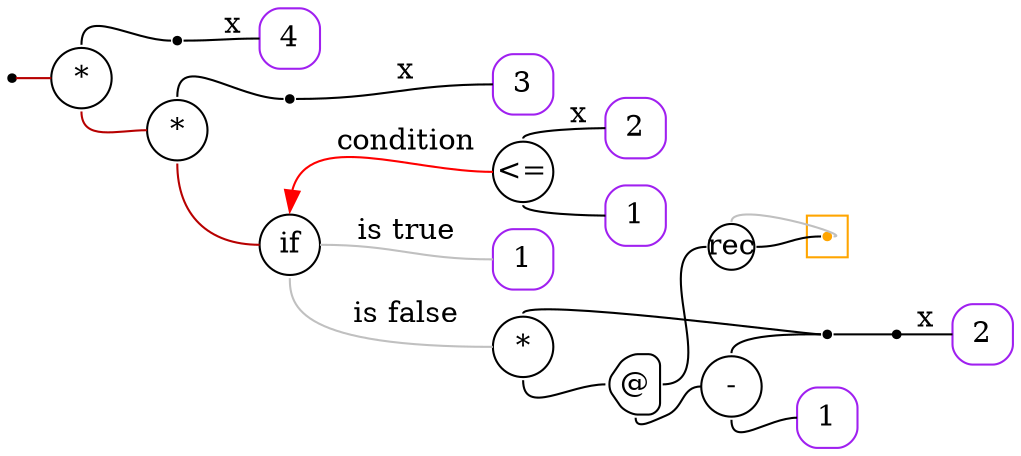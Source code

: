 digraph G {
  rankdir=LR;
  edge[arrowhead=none,arrowtail=none];
  node[fixedsize=true,shape=circle]
  size="9.201041666666667,5.219270833333334";
  labeldistance=0;
  nodesep=.175;
  ranksep=.175;

 nd1[shape=point];
   nd14[label="4",tooltip="nd14-ConstGraph",style=rounded,orientation=90,shape=square,width=.4,height=.4,color="purple"];
 nd42[label="*",tooltip="nd42-BinOpGraph",style=rounded,width=.4,height=.4,color="#000000"];
 nd59[label=" ",tooltip="nd59-ContractGraph",style=rounded,orientation=90,shape=point];
   nd113[label="3",tooltip="nd113-ConstGraph",style=rounded,orientation=90,shape=square,width=.4,height=.4,color="purple"];
 nd84[label="*",tooltip="nd84-BinOpGraph",style=rounded,width=.4,height=.4,color="#000000"];
 nd92[label=" ",tooltip="nd92-ContractGraph",style=rounded,orientation=90,shape=point];
   nd162[label="2",tooltip="nd162-ConstGraph",style=rounded,orientation=90,shape=square,width=.4,height=.4,color="purple"];
 nd166[label="rec",tooltip="nd166-RecurGraph",style=rounded,width=.3,height=.3,color="#000000"];
   subgraph cluster_nd170 {
     graph[style=fill,color="orange"];
     ndcluster_nd170[tooltip="nd170",orientation=90,shape=point,color="orange"];
   };
 nd123[label="if",tooltip="nd123-IfGraph",style=rounded,width=.4,height=.4,color="#000000"];
 nd124[label="<=",tooltip="nd124-BinOpGraph",style=rounded,width=.4,height=.4,color="#000000"];
   nd128[label="1",tooltip="nd128-ConstGraph",style=rounded,orientation=90,shape=square,width=.4,height=.4,color="purple"];
   nd132[label="1",tooltip="nd132-ConstGraph",style=rounded,orientation=90,shape=square,width=.4,height=.4,color="purple"];
 nd133[label="*",tooltip="nd133-BinOpGraph",style=rounded,width=.4,height=.4,color="#000000"];
 nd134[label="@",tooltip="nd134-AppGraph",style=rounded,orientation=90,shape=house,width=.4,height=.4,color="#000000"];
 nd136[label="-",tooltip="nd136-BinOpGraph",style=rounded,width=.4,height=.4,color="#000000"];
   nd140[label="1",tooltip="nd140-ConstGraph",style=rounded,orientation=90,shape=square,width=.4,height=.4,color="purple"];
 nd141[label=" ",tooltip="nd141-ContractGraph",style=rounded,orientation=90,shape=point];
 nd142[label=" ",tooltip="nd142-ContractGraph",style=rounded,orientation=90,shape=point];
   nd196[label="2",tooltip="nd196-ConstGraph",style=rounded,orientation=90,shape=square,width=.4,height=.4,color="purple"];

  nd42->nd59[tailport=n,headport=w];
  nd1->nd42[label="",tailport=e,headport=w,color="#b70000",arrowhead=none,arrowtail=none];
  nd59->nd14[label="x",tailport=e,headport=w];
  nd84->nd92[tailport=n,headport=w];
  nd42->nd84[label="",tailport=s,headport=w,color="#b70000",arrowhead=none,arrowtail=none];
  nd92->nd113[label="x",tailport=e,headport=w];
  nd124->nd128[tailport=s,headport=w];
  nd136->nd140[tailport=s,headport=w];
  nd134->nd166[tailport=e,headport=w,color=black,arrowhead=none,arrowtail=none];
  nd134->nd136[tailport=s,headport=w];
  nd133->nd134[tailport=s,headport=w];
  nd136->nd141[tailport=n,headport=w];
  nd133->nd141[tailport=n,headport=w];
  nd123->nd124[dir=back,label="condition",headport=w,tailport=n,color=red,arrowtail=normal];
  nd123->nd132[label="is true",tailport=e,headport=w,color=grey,arrowhead=none,arrowtail=none];
  nd123->nd133[label="is false",tailport=s,headport=w,color=grey,arrowhead=none,arrowtail=none];
  nd124->nd196[label="x",tailport=n,headport=w];
  nd141->nd142[tailport=e,headport=w];
  nd84->nd123[tailport=s,headport=w,color="#b70000",arrowhead=none,arrowtail=none];
  nd142->nd162[label="x",tailport=e,headport=w];
  nd166->ndcluster_nd170[dir=back,headport=e,tailport=n,color=grey,arrowhead=none,arrowtail=none];
  nd166->ndcluster_nd170[tailport=e,headport=w];
}